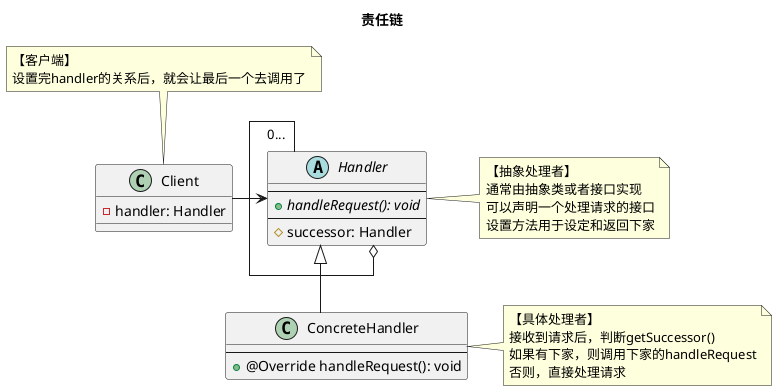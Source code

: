 @startuml
skinparam linetype ortho

title 责任链

abstract class Handler {
	--
	+ {abstract} handleRequest(): void
	--
	# successor: Handler
}
Handler "0..."-o Handler
note right of Handler: 【抽象处理者】\n通常由抽象类或者接口实现\n可以声明一个处理请求的接口\n设置方法用于设定和返回下家

class ConcreteHandler {
	--
	+ @Override handleRequest(): void
}
Handler <|-- ConcreteHandler
note right of ConcreteHandler: 【具体处理者】\n接收到请求后，判断getSuccessor()\n如果有下家，则调用下家的handleRequest\n否则，直接处理请求

class Client {
	- handler: Handler
}
Client -> Handler
note top of Client: 【客户端】\n设置完handler的关系后，就会让最后一个去调用了

@enduml